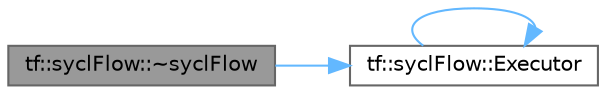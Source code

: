 digraph "tf::syclFlow::~syclFlow"
{
 // LATEX_PDF_SIZE
  bgcolor="transparent";
  edge [fontname=Helvetica,fontsize=10,labelfontname=Helvetica,labelfontsize=10];
  node [fontname=Helvetica,fontsize=10,shape=box,height=0.2,width=0.4];
  rankdir="LR";
  Node1 [id="Node000001",label="tf::syclFlow::~syclFlow",height=0.2,width=0.4,color="gray40", fillcolor="grey60", style="filled", fontcolor="black",tooltip="destroys the syclFlow"];
  Node1 -> Node2 [id="edge1_Node000001_Node000002",color="steelblue1",style="solid",tooltip=" "];
  Node2 [id="Node000002",label="tf::syclFlow::Executor",height=0.2,width=0.4,color="grey40", fillcolor="white", style="filled",URL="$classtf_1_1sycl_flow.html#a763b2f90bc53f92d680a635fe28e858e",tooltip=" "];
  Node2 -> Node2 [id="edge2_Node000002_Node000002",color="steelblue1",style="solid",tooltip=" "];
}
